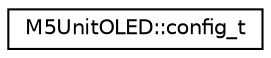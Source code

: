 digraph "Graphical Class Hierarchy"
{
 // LATEX_PDF_SIZE
  edge [fontname="Helvetica",fontsize="10",labelfontname="Helvetica",labelfontsize="10"];
  node [fontname="Helvetica",fontsize="10",shape=record];
  rankdir="LR";
  Node0 [label="M5UnitOLED::config_t",height=0.2,width=0.4,color="black", fillcolor="white", style="filled",URL="$db/df8/structM5UnitOLED_1_1config__t.html",tooltip=" "];
}
